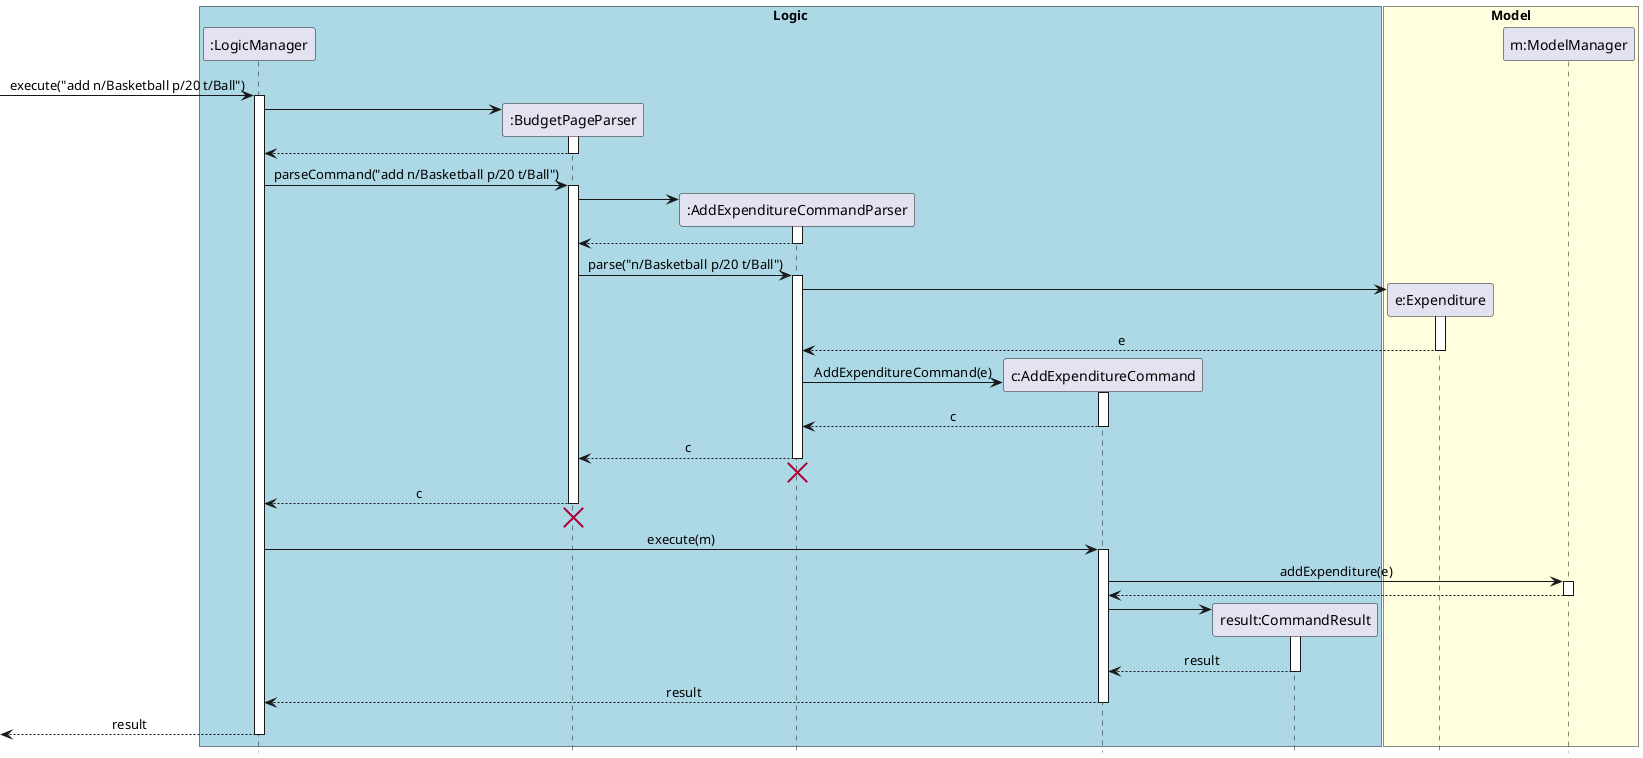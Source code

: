 @startuml
skinparam Sequence {
    MessageAlign center
}
hide footbox
box "Logic" #LightBlue
participant ":LogicManager" as LM
participant ":BudgetPageParser" as BPP
participant ":AddExpenditureCommandParser" as AECP
participant "c:AddExpenditureCommand" as AEC
participant "result:CommandResult" as CR
end box

box "Model" #LightYellow
participant "e:Expenditure" as Expenditure
participant "m:ModelManager" as M
end box

[-> LM : execute("add n/Basketball p/20 t/Ball")
activate LM
create BPP
LM -> BPP
activate BPP
LM <-- BPP

deactivate BPP
LM -> BPP : parseCommand("add n/Basketball p/20 t/Ball")
activate BPP

create AECP
BPP -> AECP
activate AECP
BPP <-- AECP
deactivate AECP
BPP -> AECP : parse("n/Basketball p/20 t/Ball")
activate AECP

create Expenditure
AECP -> Expenditure
activate Expenditure
AECP <-- Expenditure : e
deactivate Expenditure

create AEC
AECP -> AEC : AddExpenditureCommand(e)
activate AEC
AECP <-- AEC : c
deactivate AEC
BPP <-- AECP : c
deactivate AECP
BPP <-[hidden]- AECP
destroy AECP

deactivate AECP
LM <-- BPP : c
deactivate BPP
LM <-[hidden]- BPP
destroy BPP

LM -> AEC: execute(m)

activate AEC
AEC -> M : addExpenditure(e)
activate M
AEC <-- M
deactivate M

create CR
AEC -> CR
activate CR
AEC <-- CR : result
deactivate CR

LM <-- AEC: result
deactivate AEC
[<-- LM : result
deactivate LM

@enduml

